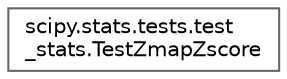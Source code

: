 digraph "Graphical Class Hierarchy"
{
 // LATEX_PDF_SIZE
  bgcolor="transparent";
  edge [fontname=Helvetica,fontsize=10,labelfontname=Helvetica,labelfontsize=10];
  node [fontname=Helvetica,fontsize=10,shape=box,height=0.2,width=0.4];
  rankdir="LR";
  Node0 [id="Node000000",label="scipy.stats.tests.test\l_stats.TestZmapZscore",height=0.2,width=0.4,color="grey40", fillcolor="white", style="filled",URL="$d1/d87/classscipy_1_1stats_1_1tests_1_1test__stats_1_1TestZmapZscore.html",tooltip=" "];
}
